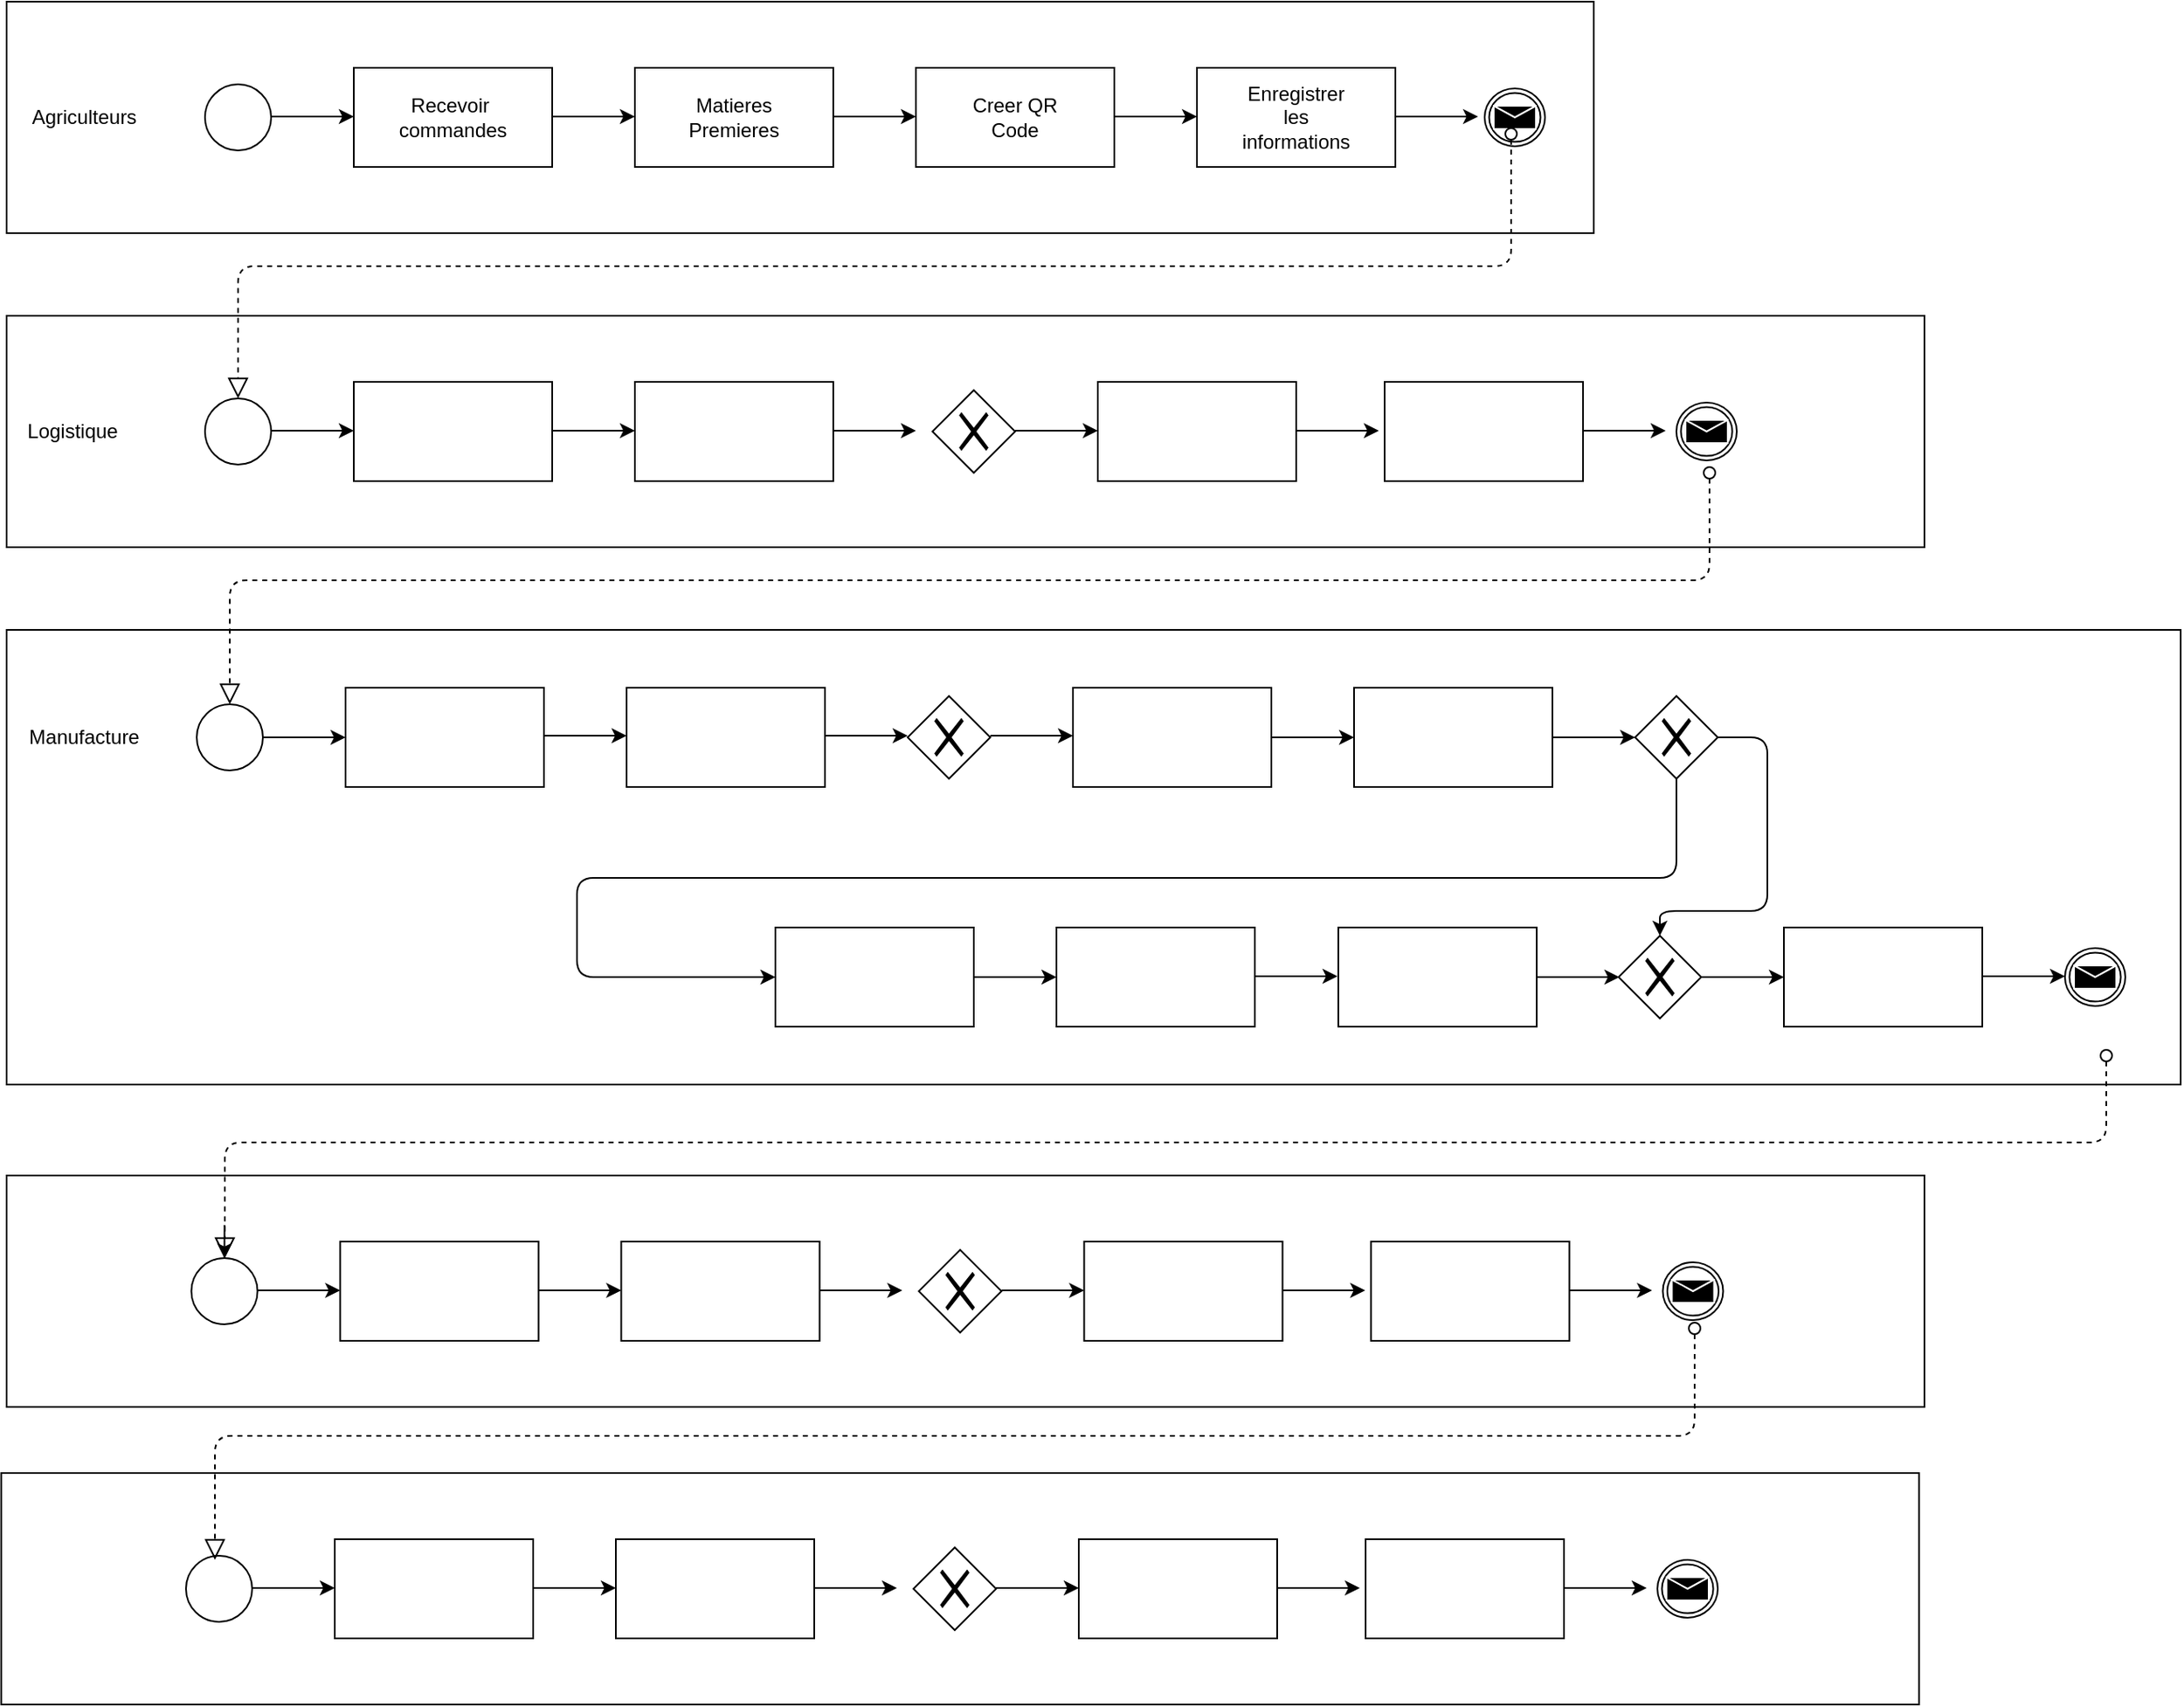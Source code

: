 <mxfile version="12.9.13" type="github">
  <diagram id="81X1mQ6UX0WzqLGWzquK" name="Page-1">
    <mxGraphModel dx="2702" dy="944" grid="1" gridSize="10" guides="1" tooltips="1" connect="1" arrows="1" fold="1" page="1" pageScale="1" pageWidth="827" pageHeight="1169" math="0" shadow="0">
      <root>
        <mxCell id="0" />
        <mxCell id="1" parent="0" />
        <mxCell id="CH9dBk8qKm8a6aNsmR89-1" value="" style="rounded=0;whiteSpace=wrap;html=1;" vertex="1" parent="1">
          <mxGeometry x="-480" y="110" width="960" height="140" as="geometry" />
        </mxCell>
        <mxCell id="CH9dBk8qKm8a6aNsmR89-2" value="" style="ellipse;whiteSpace=wrap;html=1;aspect=fixed;" vertex="1" parent="1">
          <mxGeometry x="-360" y="160" width="40" height="40" as="geometry" />
        </mxCell>
        <mxCell id="CH9dBk8qKm8a6aNsmR89-3" value="" style="rounded=0;whiteSpace=wrap;html=1;" vertex="1" parent="1">
          <mxGeometry x="-270" y="150" width="120" height="60" as="geometry" />
        </mxCell>
        <mxCell id="CH9dBk8qKm8a6aNsmR89-4" value="" style="rounded=0;whiteSpace=wrap;html=1;" vertex="1" parent="1">
          <mxGeometry x="-100" y="150" width="120" height="60" as="geometry" />
        </mxCell>
        <mxCell id="CH9dBk8qKm8a6aNsmR89-5" value="" style="rounded=0;whiteSpace=wrap;html=1;" vertex="1" parent="1">
          <mxGeometry x="70" y="150" width="120" height="60" as="geometry" />
        </mxCell>
        <mxCell id="CH9dBk8qKm8a6aNsmR89-6" value="" style="rounded=0;whiteSpace=wrap;html=1;" vertex="1" parent="1">
          <mxGeometry x="240" y="150" width="120" height="60" as="geometry" />
        </mxCell>
        <mxCell id="CH9dBk8qKm8a6aNsmR89-7" value="" style="shape=mxgraph.bpmn.shape;html=1;verticalLabelPosition=bottom;labelBackgroundColor=#ffffff;verticalAlign=top;align=center;perimeter=ellipsePerimeter;outlineConnect=0;outline=throwing;symbol=message;" vertex="1" parent="1">
          <mxGeometry x="414" y="162.5" width="36.5" height="35" as="geometry" />
        </mxCell>
        <mxCell id="CH9dBk8qKm8a6aNsmR89-8" value="" style="endArrow=classic;html=1;entryX=0;entryY=0.5;entryDx=0;entryDy=0;" edge="1" parent="1">
          <mxGeometry width="50" height="50" relative="1" as="geometry">
            <mxPoint x="-320" y="179.5" as="sourcePoint" />
            <mxPoint x="-270" y="179.5" as="targetPoint" />
          </mxGeometry>
        </mxCell>
        <mxCell id="CH9dBk8qKm8a6aNsmR89-9" value="" style="endArrow=classic;html=1;entryX=0;entryY=0.5;entryDx=0;entryDy=0;" edge="1" parent="1">
          <mxGeometry width="50" height="50" relative="1" as="geometry">
            <mxPoint x="-150" y="179.5" as="sourcePoint" />
            <mxPoint x="-100" y="179.5" as="targetPoint" />
          </mxGeometry>
        </mxCell>
        <mxCell id="CH9dBk8qKm8a6aNsmR89-10" value="" style="endArrow=classic;html=1;entryX=0;entryY=0.5;entryDx=0;entryDy=0;" edge="1" parent="1">
          <mxGeometry width="50" height="50" relative="1" as="geometry">
            <mxPoint x="20" y="179.5" as="sourcePoint" />
            <mxPoint x="70" y="179.5" as="targetPoint" />
          </mxGeometry>
        </mxCell>
        <mxCell id="CH9dBk8qKm8a6aNsmR89-12" value="" style="endArrow=classic;html=1;entryX=0;entryY=0.5;entryDx=0;entryDy=0;" edge="1" parent="1">
          <mxGeometry width="50" height="50" relative="1" as="geometry">
            <mxPoint x="190" y="179.5" as="sourcePoint" />
            <mxPoint x="240" y="179.5" as="targetPoint" />
          </mxGeometry>
        </mxCell>
        <mxCell id="CH9dBk8qKm8a6aNsmR89-13" value="" style="endArrow=classic;html=1;entryX=0;entryY=0.5;entryDx=0;entryDy=0;" edge="1" parent="1">
          <mxGeometry width="50" height="50" relative="1" as="geometry">
            <mxPoint x="360" y="179.5" as="sourcePoint" />
            <mxPoint x="410" y="179.5" as="targetPoint" />
          </mxGeometry>
        </mxCell>
        <mxCell id="CH9dBk8qKm8a6aNsmR89-16" value="" style="rounded=0;whiteSpace=wrap;html=1;" vertex="1" parent="1">
          <mxGeometry x="-480" y="300" width="1160" height="140" as="geometry" />
        </mxCell>
        <mxCell id="CH9dBk8qKm8a6aNsmR89-17" value="" style="ellipse;whiteSpace=wrap;html=1;aspect=fixed;" vertex="1" parent="1">
          <mxGeometry x="-360" y="350" width="40" height="40" as="geometry" />
        </mxCell>
        <mxCell id="CH9dBk8qKm8a6aNsmR89-18" value="" style="rounded=0;whiteSpace=wrap;html=1;" vertex="1" parent="1">
          <mxGeometry x="-270" y="340" width="120" height="60" as="geometry" />
        </mxCell>
        <mxCell id="CH9dBk8qKm8a6aNsmR89-19" value="" style="rounded=0;whiteSpace=wrap;html=1;" vertex="1" parent="1">
          <mxGeometry x="-100" y="340" width="120" height="60" as="geometry" />
        </mxCell>
        <mxCell id="CH9dBk8qKm8a6aNsmR89-20" value="" style="rounded=0;whiteSpace=wrap;html=1;" vertex="1" parent="1">
          <mxGeometry x="180" y="340" width="120" height="60" as="geometry" />
        </mxCell>
        <mxCell id="CH9dBk8qKm8a6aNsmR89-21" value="" style="rounded=0;whiteSpace=wrap;html=1;" vertex="1" parent="1">
          <mxGeometry x="353.5" y="340" width="120" height="60" as="geometry" />
        </mxCell>
        <mxCell id="CH9dBk8qKm8a6aNsmR89-22" value="" style="shape=mxgraph.bpmn.shape;html=1;verticalLabelPosition=bottom;labelBackgroundColor=#ffffff;verticalAlign=top;align=center;perimeter=ellipsePerimeter;outlineConnect=0;outline=throwing;symbol=message;" vertex="1" parent="1">
          <mxGeometry x="530" y="352.5" width="36.5" height="35" as="geometry" />
        </mxCell>
        <mxCell id="CH9dBk8qKm8a6aNsmR89-23" value="" style="endArrow=classic;html=1;entryX=0;entryY=0.5;entryDx=0;entryDy=0;" edge="1" parent="1">
          <mxGeometry width="50" height="50" relative="1" as="geometry">
            <mxPoint x="-320" y="369.5" as="sourcePoint" />
            <mxPoint x="-270" y="369.5" as="targetPoint" />
          </mxGeometry>
        </mxCell>
        <mxCell id="CH9dBk8qKm8a6aNsmR89-24" value="" style="endArrow=classic;html=1;entryX=0;entryY=0.5;entryDx=0;entryDy=0;" edge="1" parent="1">
          <mxGeometry width="50" height="50" relative="1" as="geometry">
            <mxPoint x="-150" y="369.5" as="sourcePoint" />
            <mxPoint x="-100" y="369.5" as="targetPoint" />
          </mxGeometry>
        </mxCell>
        <mxCell id="CH9dBk8qKm8a6aNsmR89-25" value="" style="endArrow=classic;html=1;entryX=0;entryY=0.5;entryDx=0;entryDy=0;" edge="1" parent="1">
          <mxGeometry width="50" height="50" relative="1" as="geometry">
            <mxPoint x="20" y="369.5" as="sourcePoint" />
            <mxPoint x="70" y="369.5" as="targetPoint" />
          </mxGeometry>
        </mxCell>
        <mxCell id="CH9dBk8qKm8a6aNsmR89-26" value="" style="endArrow=classic;html=1;entryX=0;entryY=0.5;entryDx=0;entryDy=0;" edge="1" parent="1">
          <mxGeometry width="50" height="50" relative="1" as="geometry">
            <mxPoint x="130" y="369.5" as="sourcePoint" />
            <mxPoint x="180" y="369.5" as="targetPoint" />
          </mxGeometry>
        </mxCell>
        <mxCell id="CH9dBk8qKm8a6aNsmR89-27" value="" style="endArrow=classic;html=1;entryX=0;entryY=0.5;entryDx=0;entryDy=0;" edge="1" parent="1">
          <mxGeometry width="50" height="50" relative="1" as="geometry">
            <mxPoint x="300" y="369.5" as="sourcePoint" />
            <mxPoint x="350" y="369.5" as="targetPoint" />
          </mxGeometry>
        </mxCell>
        <mxCell id="CH9dBk8qKm8a6aNsmR89-29" value="" style="shape=mxgraph.bpmn.shape;html=1;verticalLabelPosition=bottom;labelBackgroundColor=#ffffff;verticalAlign=top;align=center;perimeter=rhombusPerimeter;background=gateway;outlineConnect=0;outline=none;symbol=exclusiveGw;" vertex="1" parent="1">
          <mxGeometry x="80" y="345" width="50" height="50" as="geometry" />
        </mxCell>
        <mxCell id="CH9dBk8qKm8a6aNsmR89-30" value="" style="endArrow=classic;html=1;entryX=0;entryY=0.5;entryDx=0;entryDy=0;" edge="1" parent="1">
          <mxGeometry width="50" height="50" relative="1" as="geometry">
            <mxPoint x="473.5" y="369.5" as="sourcePoint" />
            <mxPoint x="523.5" y="369.5" as="targetPoint" />
          </mxGeometry>
        </mxCell>
        <mxCell id="CH9dBk8qKm8a6aNsmR89-31" value="" style="startArrow=oval;startFill=0;startSize=7;endArrow=block;endFill=0;endSize=10;dashed=1;html=1;entryX=0.5;entryY=0;entryDx=0;entryDy=0;" edge="1" parent="1" target="CH9dBk8qKm8a6aNsmR89-17">
          <mxGeometry width="100" relative="1" as="geometry">
            <mxPoint x="430" y="190" as="sourcePoint" />
            <mxPoint x="530" y="190" as="targetPoint" />
            <Array as="points">
              <mxPoint x="430" y="270" />
              <mxPoint x="-340" y="270" />
            </Array>
          </mxGeometry>
        </mxCell>
        <mxCell id="CH9dBk8qKm8a6aNsmR89-33" value="" style="rounded=0;whiteSpace=wrap;html=1;" vertex="1" parent="1">
          <mxGeometry x="-480" y="490" width="1315" height="275" as="geometry" />
        </mxCell>
        <mxCell id="CH9dBk8qKm8a6aNsmR89-34" value="" style="startArrow=oval;startFill=0;startSize=7;endArrow=block;endFill=0;endSize=10;dashed=1;html=1;entryX=0.5;entryY=0;entryDx=0;entryDy=0;" edge="1" parent="1" target="CH9dBk8qKm8a6aNsmR89-35">
          <mxGeometry width="100" relative="1" as="geometry">
            <mxPoint x="550" y="395" as="sourcePoint" />
            <mxPoint x="-220" y="555" as="targetPoint" />
            <Array as="points">
              <mxPoint x="550" y="460" />
              <mxPoint x="-345" y="460" />
            </Array>
          </mxGeometry>
        </mxCell>
        <mxCell id="CH9dBk8qKm8a6aNsmR89-35" value="" style="ellipse;whiteSpace=wrap;html=1;aspect=fixed;" vertex="1" parent="1">
          <mxGeometry x="-365" y="535" width="40" height="40" as="geometry" />
        </mxCell>
        <mxCell id="CH9dBk8qKm8a6aNsmR89-36" value="" style="endArrow=classic;html=1;entryX=0;entryY=0.5;entryDx=0;entryDy=0;" edge="1" parent="1">
          <mxGeometry width="50" height="50" relative="1" as="geometry">
            <mxPoint x="-325" y="555" as="sourcePoint" />
            <mxPoint x="-275" y="555" as="targetPoint" />
          </mxGeometry>
        </mxCell>
        <mxCell id="CH9dBk8qKm8a6aNsmR89-37" value="" style="rounded=0;whiteSpace=wrap;html=1;" vertex="1" parent="1">
          <mxGeometry x="-275" y="525" width="120" height="60" as="geometry" />
        </mxCell>
        <mxCell id="CH9dBk8qKm8a6aNsmR89-38" value="" style="rounded=0;whiteSpace=wrap;html=1;" vertex="1" parent="1">
          <mxGeometry x="-105" y="525" width="120" height="60" as="geometry" />
        </mxCell>
        <mxCell id="CH9dBk8qKm8a6aNsmR89-39" value="" style="endArrow=classic;html=1;entryX=0;entryY=0.5;entryDx=0;entryDy=0;" edge="1" parent="1">
          <mxGeometry width="50" height="50" relative="1" as="geometry">
            <mxPoint x="-155" y="554" as="sourcePoint" />
            <mxPoint x="-105" y="554" as="targetPoint" />
          </mxGeometry>
        </mxCell>
        <mxCell id="CH9dBk8qKm8a6aNsmR89-40" value="" style="endArrow=classic;html=1;entryX=0;entryY=0.5;entryDx=0;entryDy=0;" edge="1" parent="1">
          <mxGeometry width="50" height="50" relative="1" as="geometry">
            <mxPoint x="15" y="554" as="sourcePoint" />
            <mxPoint x="65" y="554" as="targetPoint" />
          </mxGeometry>
        </mxCell>
        <mxCell id="CH9dBk8qKm8a6aNsmR89-41" value="" style="shape=mxgraph.bpmn.shape;html=1;verticalLabelPosition=bottom;labelBackgroundColor=#ffffff;verticalAlign=top;align=center;perimeter=rhombusPerimeter;background=gateway;outlineConnect=0;outline=none;symbol=exclusiveGw;" vertex="1" parent="1">
          <mxGeometry x="65" y="530" width="50" height="50" as="geometry" />
        </mxCell>
        <mxCell id="CH9dBk8qKm8a6aNsmR89-42" value="" style="endArrow=classic;html=1;entryX=0;entryY=0.5;entryDx=0;entryDy=0;" edge="1" parent="1">
          <mxGeometry width="50" height="50" relative="1" as="geometry">
            <mxPoint x="115" y="554" as="sourcePoint" />
            <mxPoint x="165" y="554" as="targetPoint" />
          </mxGeometry>
        </mxCell>
        <mxCell id="CH9dBk8qKm8a6aNsmR89-43" value="" style="rounded=0;whiteSpace=wrap;html=1;" vertex="1" parent="1">
          <mxGeometry x="165" y="525" width="120" height="60" as="geometry" />
        </mxCell>
        <mxCell id="CH9dBk8qKm8a6aNsmR89-44" value="" style="rounded=0;whiteSpace=wrap;html=1;" vertex="1" parent="1">
          <mxGeometry x="335" y="525" width="120" height="60" as="geometry" />
        </mxCell>
        <mxCell id="CH9dBk8qKm8a6aNsmR89-45" value="" style="endArrow=classic;html=1;entryX=0;entryY=0.5;entryDx=0;entryDy=0;" edge="1" parent="1">
          <mxGeometry width="50" height="50" relative="1" as="geometry">
            <mxPoint x="285" y="555" as="sourcePoint" />
            <mxPoint x="335" y="555" as="targetPoint" />
          </mxGeometry>
        </mxCell>
        <mxCell id="CH9dBk8qKm8a6aNsmR89-46" value="" style="shape=mxgraph.bpmn.shape;html=1;verticalLabelPosition=bottom;labelBackgroundColor=#ffffff;verticalAlign=top;align=center;perimeter=rhombusPerimeter;background=gateway;outlineConnect=0;outline=none;symbol=exclusiveGw;" vertex="1" parent="1">
          <mxGeometry x="505" y="530" width="50" height="50" as="geometry" />
        </mxCell>
        <mxCell id="CH9dBk8qKm8a6aNsmR89-47" value="" style="endArrow=classic;html=1;entryX=0;entryY=0.5;entryDx=0;entryDy=0;" edge="1" parent="1">
          <mxGeometry width="50" height="50" relative="1" as="geometry">
            <mxPoint x="455" y="555" as="sourcePoint" />
            <mxPoint x="505" y="555" as="targetPoint" />
          </mxGeometry>
        </mxCell>
        <mxCell id="CH9dBk8qKm8a6aNsmR89-48" value="" style="rounded=0;whiteSpace=wrap;html=1;" vertex="1" parent="1">
          <mxGeometry x="-15" y="670" width="120" height="60" as="geometry" />
        </mxCell>
        <mxCell id="CH9dBk8qKm8a6aNsmR89-49" value="" style="rounded=0;whiteSpace=wrap;html=1;" vertex="1" parent="1">
          <mxGeometry x="155" y="670" width="120" height="60" as="geometry" />
        </mxCell>
        <mxCell id="CH9dBk8qKm8a6aNsmR89-50" value="" style="rounded=0;whiteSpace=wrap;html=1;" vertex="1" parent="1">
          <mxGeometry x="325.5" y="670" width="120" height="60" as="geometry" />
        </mxCell>
        <mxCell id="CH9dBk8qKm8a6aNsmR89-51" value="" style="shape=mxgraph.bpmn.shape;html=1;verticalLabelPosition=bottom;labelBackgroundColor=#ffffff;verticalAlign=top;align=center;perimeter=rhombusPerimeter;background=gateway;outlineConnect=0;outline=none;symbol=exclusiveGw;" vertex="1" parent="1">
          <mxGeometry x="495" y="675" width="50" height="50" as="geometry" />
        </mxCell>
        <mxCell id="CH9dBk8qKm8a6aNsmR89-52" value="" style="endArrow=classic;html=1;entryX=0;entryY=0.5;entryDx=0;entryDy=0;" edge="1" parent="1">
          <mxGeometry width="50" height="50" relative="1" as="geometry">
            <mxPoint x="105" y="700" as="sourcePoint" />
            <mxPoint x="155" y="700" as="targetPoint" />
          </mxGeometry>
        </mxCell>
        <mxCell id="CH9dBk8qKm8a6aNsmR89-53" value="" style="endArrow=classic;html=1;entryX=0;entryY=0.5;entryDx=0;entryDy=0;" edge="1" parent="1">
          <mxGeometry width="50" height="50" relative="1" as="geometry">
            <mxPoint x="275" y="699.5" as="sourcePoint" />
            <mxPoint x="325" y="699.5" as="targetPoint" />
          </mxGeometry>
        </mxCell>
        <mxCell id="CH9dBk8qKm8a6aNsmR89-54" value="" style="endArrow=classic;html=1;entryX=0;entryY=0.5;entryDx=0;entryDy=0;" edge="1" parent="1">
          <mxGeometry width="50" height="50" relative="1" as="geometry">
            <mxPoint x="445.5" y="700" as="sourcePoint" />
            <mxPoint x="495.5" y="700" as="targetPoint" />
          </mxGeometry>
        </mxCell>
        <mxCell id="CH9dBk8qKm8a6aNsmR89-55" value="" style="endArrow=classic;html=1;entryX=0;entryY=0.5;entryDx=0;entryDy=0;" edge="1" parent="1">
          <mxGeometry width="50" height="50" relative="1" as="geometry">
            <mxPoint x="545" y="700" as="sourcePoint" />
            <mxPoint x="595" y="700" as="targetPoint" />
          </mxGeometry>
        </mxCell>
        <mxCell id="CH9dBk8qKm8a6aNsmR89-56" value="" style="rounded=0;whiteSpace=wrap;html=1;" vertex="1" parent="1">
          <mxGeometry x="595" y="670" width="120" height="60" as="geometry" />
        </mxCell>
        <mxCell id="CH9dBk8qKm8a6aNsmR89-57" value="" style="shape=mxgraph.bpmn.shape;html=1;verticalLabelPosition=bottom;labelBackgroundColor=#ffffff;verticalAlign=top;align=center;perimeter=ellipsePerimeter;outlineConnect=0;outline=throwing;symbol=message;" vertex="1" parent="1">
          <mxGeometry x="765" y="682.5" width="36.5" height="35" as="geometry" />
        </mxCell>
        <mxCell id="CH9dBk8qKm8a6aNsmR89-61" value="" style="endArrow=classic;html=1;entryX=0;entryY=0.5;entryDx=0;entryDy=0;" edge="1" parent="1">
          <mxGeometry width="50" height="50" relative="1" as="geometry">
            <mxPoint x="715" y="699.5" as="sourcePoint" />
            <mxPoint x="765" y="699.5" as="targetPoint" />
          </mxGeometry>
        </mxCell>
        <mxCell id="CH9dBk8qKm8a6aNsmR89-63" value="" style="endArrow=classic;html=1;exitX=0.5;exitY=1;exitDx=0;exitDy=0;entryX=0;entryY=0.5;entryDx=0;entryDy=0;" edge="1" parent="1" source="CH9dBk8qKm8a6aNsmR89-46" target="CH9dBk8qKm8a6aNsmR89-48">
          <mxGeometry width="50" height="50" relative="1" as="geometry">
            <mxPoint x="235" y="652.5" as="sourcePoint" />
            <mxPoint x="285" y="602.5" as="targetPoint" />
            <Array as="points">
              <mxPoint x="530" y="640" />
              <mxPoint x="-135" y="640" />
              <mxPoint x="-135" y="700" />
            </Array>
          </mxGeometry>
        </mxCell>
        <mxCell id="CH9dBk8qKm8a6aNsmR89-64" value="" style="endArrow=classic;html=1;entryX=0.5;entryY=0;entryDx=0;entryDy=0;" edge="1" parent="1" target="CH9dBk8qKm8a6aNsmR89-51">
          <mxGeometry width="50" height="50" relative="1" as="geometry">
            <mxPoint x="555" y="555" as="sourcePoint" />
            <mxPoint x="605" y="505" as="targetPoint" />
            <Array as="points">
              <mxPoint x="585" y="555" />
              <mxPoint x="585" y="660" />
              <mxPoint x="520" y="660" />
            </Array>
          </mxGeometry>
        </mxCell>
        <mxCell id="CH9dBk8qKm8a6aNsmR89-79" value="" style="rounded=0;whiteSpace=wrap;html=1;" vertex="1" parent="1">
          <mxGeometry x="-480" y="820" width="1160" height="140" as="geometry" />
        </mxCell>
        <mxCell id="CH9dBk8qKm8a6aNsmR89-108" style="edgeStyle=orthogonalEdgeStyle;rounded=0;orthogonalLoop=1;jettySize=auto;html=1;" edge="1" parent="1" source="CH9dBk8qKm8a6aNsmR89-80">
          <mxGeometry relative="1" as="geometry">
            <mxPoint x="-348.25" y="870" as="targetPoint" />
          </mxGeometry>
        </mxCell>
        <mxCell id="CH9dBk8qKm8a6aNsmR89-80" value="" style="ellipse;whiteSpace=wrap;html=1;aspect=fixed;" vertex="1" parent="1">
          <mxGeometry x="-368.25" y="870" width="40" height="40" as="geometry" />
        </mxCell>
        <mxCell id="CH9dBk8qKm8a6aNsmR89-81" value="" style="rounded=0;whiteSpace=wrap;html=1;" vertex="1" parent="1">
          <mxGeometry x="-278.25" y="860" width="120" height="60" as="geometry" />
        </mxCell>
        <mxCell id="CH9dBk8qKm8a6aNsmR89-82" value="" style="rounded=0;whiteSpace=wrap;html=1;" vertex="1" parent="1">
          <mxGeometry x="-108.25" y="860" width="120" height="60" as="geometry" />
        </mxCell>
        <mxCell id="CH9dBk8qKm8a6aNsmR89-83" value="" style="rounded=0;whiteSpace=wrap;html=1;" vertex="1" parent="1">
          <mxGeometry x="171.75" y="860" width="120" height="60" as="geometry" />
        </mxCell>
        <mxCell id="CH9dBk8qKm8a6aNsmR89-84" value="" style="rounded=0;whiteSpace=wrap;html=1;" vertex="1" parent="1">
          <mxGeometry x="345.25" y="860" width="120" height="60" as="geometry" />
        </mxCell>
        <mxCell id="CH9dBk8qKm8a6aNsmR89-85" value="" style="shape=mxgraph.bpmn.shape;html=1;verticalLabelPosition=bottom;labelBackgroundColor=#ffffff;verticalAlign=top;align=center;perimeter=ellipsePerimeter;outlineConnect=0;outline=throwing;symbol=message;" vertex="1" parent="1">
          <mxGeometry x="521.75" y="872.5" width="36.5" height="35" as="geometry" />
        </mxCell>
        <mxCell id="CH9dBk8qKm8a6aNsmR89-86" value="" style="endArrow=classic;html=1;entryX=0;entryY=0.5;entryDx=0;entryDy=0;" edge="1" parent="1">
          <mxGeometry width="50" height="50" relative="1" as="geometry">
            <mxPoint x="-328.25" y="889.5" as="sourcePoint" />
            <mxPoint x="-278.25" y="889.5" as="targetPoint" />
          </mxGeometry>
        </mxCell>
        <mxCell id="CH9dBk8qKm8a6aNsmR89-87" value="" style="endArrow=classic;html=1;entryX=0;entryY=0.5;entryDx=0;entryDy=0;" edge="1" parent="1">
          <mxGeometry width="50" height="50" relative="1" as="geometry">
            <mxPoint x="-158.25" y="889.5" as="sourcePoint" />
            <mxPoint x="-108.25" y="889.5" as="targetPoint" />
          </mxGeometry>
        </mxCell>
        <mxCell id="CH9dBk8qKm8a6aNsmR89-88" value="" style="endArrow=classic;html=1;entryX=0;entryY=0.5;entryDx=0;entryDy=0;" edge="1" parent="1">
          <mxGeometry width="50" height="50" relative="1" as="geometry">
            <mxPoint x="11.75" y="889.5" as="sourcePoint" />
            <mxPoint x="61.75" y="889.5" as="targetPoint" />
          </mxGeometry>
        </mxCell>
        <mxCell id="CH9dBk8qKm8a6aNsmR89-89" value="" style="endArrow=classic;html=1;entryX=0;entryY=0.5;entryDx=0;entryDy=0;" edge="1" parent="1">
          <mxGeometry width="50" height="50" relative="1" as="geometry">
            <mxPoint x="121.75" y="889.5" as="sourcePoint" />
            <mxPoint x="171.75" y="889.5" as="targetPoint" />
          </mxGeometry>
        </mxCell>
        <mxCell id="CH9dBk8qKm8a6aNsmR89-90" value="" style="endArrow=classic;html=1;entryX=0;entryY=0.5;entryDx=0;entryDy=0;" edge="1" parent="1">
          <mxGeometry width="50" height="50" relative="1" as="geometry">
            <mxPoint x="291.75" y="889.5" as="sourcePoint" />
            <mxPoint x="341.75" y="889.5" as="targetPoint" />
          </mxGeometry>
        </mxCell>
        <mxCell id="CH9dBk8qKm8a6aNsmR89-91" value="" style="shape=mxgraph.bpmn.shape;html=1;verticalLabelPosition=bottom;labelBackgroundColor=#ffffff;verticalAlign=top;align=center;perimeter=rhombusPerimeter;background=gateway;outlineConnect=0;outline=none;symbol=exclusiveGw;" vertex="1" parent="1">
          <mxGeometry x="71.75" y="865" width="50" height="50" as="geometry" />
        </mxCell>
        <mxCell id="CH9dBk8qKm8a6aNsmR89-92" value="" style="endArrow=classic;html=1;entryX=0;entryY=0.5;entryDx=0;entryDy=0;" edge="1" parent="1">
          <mxGeometry width="50" height="50" relative="1" as="geometry">
            <mxPoint x="465.25" y="889.5" as="sourcePoint" />
            <mxPoint x="515.25" y="889.5" as="targetPoint" />
          </mxGeometry>
        </mxCell>
        <mxCell id="CH9dBk8qKm8a6aNsmR89-93" value="" style="startArrow=oval;startFill=0;startSize=7;endArrow=block;endFill=0;endSize=10;dashed=1;html=1;" edge="1" parent="1">
          <mxGeometry width="100" relative="1" as="geometry">
            <mxPoint x="790" y="747.5" as="sourcePoint" />
            <mxPoint x="-348" y="870" as="targetPoint" />
            <Array as="points">
              <mxPoint x="790" y="800" />
              <mxPoint x="-348" y="800" />
            </Array>
          </mxGeometry>
        </mxCell>
        <mxCell id="CH9dBk8qKm8a6aNsmR89-94" value="" style="rounded=0;whiteSpace=wrap;html=1;" vertex="1" parent="1">
          <mxGeometry x="-483.25" y="1000" width="1160" height="140" as="geometry" />
        </mxCell>
        <mxCell id="CH9dBk8qKm8a6aNsmR89-95" value="" style="ellipse;whiteSpace=wrap;html=1;aspect=fixed;" vertex="1" parent="1">
          <mxGeometry x="-371.5" y="1050" width="40" height="40" as="geometry" />
        </mxCell>
        <mxCell id="CH9dBk8qKm8a6aNsmR89-96" value="" style="rounded=0;whiteSpace=wrap;html=1;" vertex="1" parent="1">
          <mxGeometry x="-281.5" y="1040" width="120" height="60" as="geometry" />
        </mxCell>
        <mxCell id="CH9dBk8qKm8a6aNsmR89-97" value="" style="rounded=0;whiteSpace=wrap;html=1;" vertex="1" parent="1">
          <mxGeometry x="-111.5" y="1040" width="120" height="60" as="geometry" />
        </mxCell>
        <mxCell id="CH9dBk8qKm8a6aNsmR89-98" value="" style="rounded=0;whiteSpace=wrap;html=1;" vertex="1" parent="1">
          <mxGeometry x="168.5" y="1040" width="120" height="60" as="geometry" />
        </mxCell>
        <mxCell id="CH9dBk8qKm8a6aNsmR89-99" value="" style="rounded=0;whiteSpace=wrap;html=1;" vertex="1" parent="1">
          <mxGeometry x="342" y="1040" width="120" height="60" as="geometry" />
        </mxCell>
        <mxCell id="CH9dBk8qKm8a6aNsmR89-100" value="" style="shape=mxgraph.bpmn.shape;html=1;verticalLabelPosition=bottom;labelBackgroundColor=#ffffff;verticalAlign=top;align=center;perimeter=ellipsePerimeter;outlineConnect=0;outline=throwing;symbol=message;" vertex="1" parent="1">
          <mxGeometry x="518.5" y="1052.5" width="36.5" height="35" as="geometry" />
        </mxCell>
        <mxCell id="CH9dBk8qKm8a6aNsmR89-101" value="" style="endArrow=classic;html=1;entryX=0;entryY=0.5;entryDx=0;entryDy=0;" edge="1" parent="1">
          <mxGeometry width="50" height="50" relative="1" as="geometry">
            <mxPoint x="-331.5" y="1069.5" as="sourcePoint" />
            <mxPoint x="-281.5" y="1069.5" as="targetPoint" />
          </mxGeometry>
        </mxCell>
        <mxCell id="CH9dBk8qKm8a6aNsmR89-102" value="" style="endArrow=classic;html=1;entryX=0;entryY=0.5;entryDx=0;entryDy=0;" edge="1" parent="1">
          <mxGeometry width="50" height="50" relative="1" as="geometry">
            <mxPoint x="-161.5" y="1069.5" as="sourcePoint" />
            <mxPoint x="-111.5" y="1069.5" as="targetPoint" />
          </mxGeometry>
        </mxCell>
        <mxCell id="CH9dBk8qKm8a6aNsmR89-103" value="" style="endArrow=classic;html=1;entryX=0;entryY=0.5;entryDx=0;entryDy=0;" edge="1" parent="1">
          <mxGeometry width="50" height="50" relative="1" as="geometry">
            <mxPoint x="8.5" y="1069.5" as="sourcePoint" />
            <mxPoint x="58.5" y="1069.5" as="targetPoint" />
          </mxGeometry>
        </mxCell>
        <mxCell id="CH9dBk8qKm8a6aNsmR89-104" value="" style="endArrow=classic;html=1;entryX=0;entryY=0.5;entryDx=0;entryDy=0;" edge="1" parent="1">
          <mxGeometry width="50" height="50" relative="1" as="geometry">
            <mxPoint x="118.5" y="1069.5" as="sourcePoint" />
            <mxPoint x="168.5" y="1069.5" as="targetPoint" />
          </mxGeometry>
        </mxCell>
        <mxCell id="CH9dBk8qKm8a6aNsmR89-105" value="" style="endArrow=classic;html=1;entryX=0;entryY=0.5;entryDx=0;entryDy=0;" edge="1" parent="1">
          <mxGeometry width="50" height="50" relative="1" as="geometry">
            <mxPoint x="288.5" y="1069.5" as="sourcePoint" />
            <mxPoint x="338.5" y="1069.5" as="targetPoint" />
          </mxGeometry>
        </mxCell>
        <mxCell id="CH9dBk8qKm8a6aNsmR89-106" value="" style="shape=mxgraph.bpmn.shape;html=1;verticalLabelPosition=bottom;labelBackgroundColor=#ffffff;verticalAlign=top;align=center;perimeter=rhombusPerimeter;background=gateway;outlineConnect=0;outline=none;symbol=exclusiveGw;" vertex="1" parent="1">
          <mxGeometry x="68.5" y="1045" width="50" height="50" as="geometry" />
        </mxCell>
        <mxCell id="CH9dBk8qKm8a6aNsmR89-107" value="" style="endArrow=classic;html=1;entryX=0;entryY=0.5;entryDx=0;entryDy=0;" edge="1" parent="1">
          <mxGeometry width="50" height="50" relative="1" as="geometry">
            <mxPoint x="462" y="1069.5" as="sourcePoint" />
            <mxPoint x="512" y="1069.5" as="targetPoint" />
          </mxGeometry>
        </mxCell>
        <mxCell id="CH9dBk8qKm8a6aNsmR89-109" value="" style="startArrow=oval;startFill=0;startSize=7;endArrow=block;endFill=0;endSize=10;dashed=1;html=1;entryX=0.5;entryY=0;entryDx=0;entryDy=0;" edge="1" parent="1">
          <mxGeometry width="100" relative="1" as="geometry">
            <mxPoint x="541" y="912.5" as="sourcePoint" />
            <mxPoint x="-354" y="1052.5" as="targetPoint" />
            <Array as="points">
              <mxPoint x="541" y="977.5" />
              <mxPoint x="-354" y="977.5" />
            </Array>
          </mxGeometry>
        </mxCell>
        <mxCell id="CH9dBk8qKm8a6aNsmR89-110" value="Recevoir&amp;nbsp; commandes" style="text;html=1;strokeColor=none;fillColor=none;align=center;verticalAlign=middle;whiteSpace=wrap;rounded=0;" vertex="1" parent="1">
          <mxGeometry x="-230" y="170" width="40" height="20" as="geometry" />
        </mxCell>
        <mxCell id="CH9dBk8qKm8a6aNsmR89-112" value="Matieres Premieres" style="text;html=1;strokeColor=none;fillColor=none;align=center;verticalAlign=middle;whiteSpace=wrap;rounded=0;" vertex="1" parent="1">
          <mxGeometry x="-60" y="170" width="40" height="20" as="geometry" />
        </mxCell>
        <mxCell id="CH9dBk8qKm8a6aNsmR89-113" value="Creer QR Code" style="text;html=1;strokeColor=none;fillColor=none;align=center;verticalAlign=middle;whiteSpace=wrap;rounded=0;" vertex="1" parent="1">
          <mxGeometry x="100" y="170" width="60" height="20" as="geometry" />
        </mxCell>
        <mxCell id="CH9dBk8qKm8a6aNsmR89-114" value="Enregistrer les informations" style="text;html=1;strokeColor=none;fillColor=none;align=center;verticalAlign=middle;whiteSpace=wrap;rounded=0;" vertex="1" parent="1">
          <mxGeometry x="270" y="170" width="60" height="20" as="geometry" />
        </mxCell>
        <mxCell id="CH9dBk8qKm8a6aNsmR89-115" value="Agriculteurs" style="text;html=1;strokeColor=none;fillColor=none;align=center;verticalAlign=middle;whiteSpace=wrap;rounded=0;" vertex="1" parent="1">
          <mxGeometry x="-453" y="170" width="40" height="20" as="geometry" />
        </mxCell>
        <mxCell id="CH9dBk8qKm8a6aNsmR89-116" value="Logistique" style="text;html=1;strokeColor=none;fillColor=none;align=center;verticalAlign=middle;whiteSpace=wrap;rounded=0;" vertex="1" parent="1">
          <mxGeometry x="-460" y="360" width="40" height="20" as="geometry" />
        </mxCell>
        <mxCell id="CH9dBk8qKm8a6aNsmR89-117" value="Manufacture" style="text;html=1;strokeColor=none;fillColor=none;align=center;verticalAlign=middle;whiteSpace=wrap;rounded=0;" vertex="1" parent="1">
          <mxGeometry x="-453.5" y="545" width="40" height="20" as="geometry" />
        </mxCell>
      </root>
    </mxGraphModel>
  </diagram>
</mxfile>
